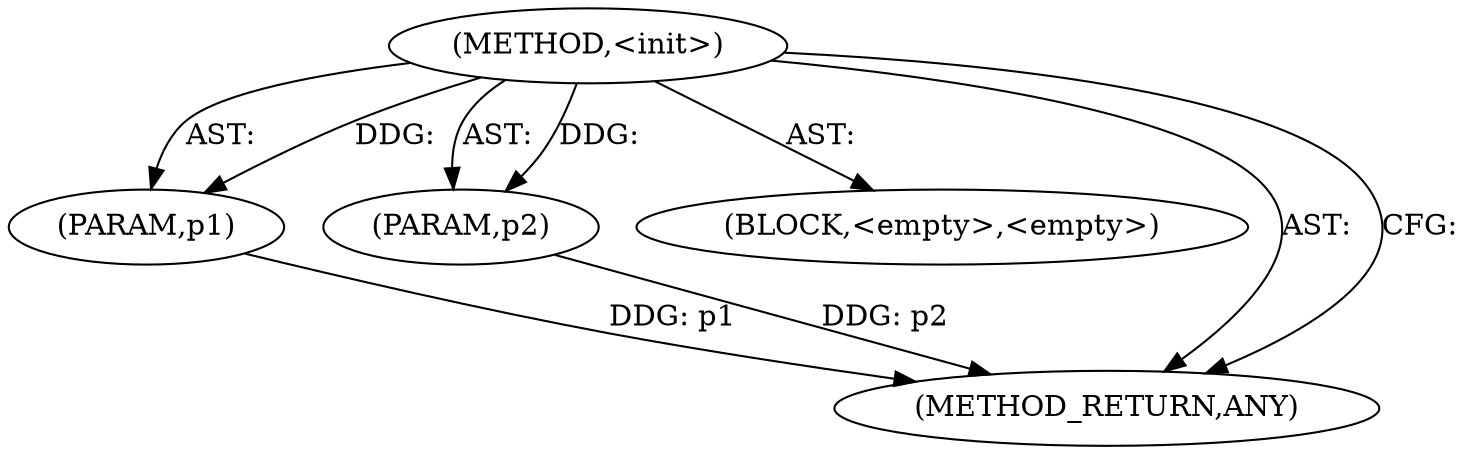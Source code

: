 digraph "&lt;init&gt;" {  
"111669149707" [label = <(METHOD,&lt;init&gt;)> ]
"115964117010" [label = <(PARAM,p1)> ]
"115964117011" [label = <(PARAM,p2)> ]
"25769803790" [label = <(BLOCK,&lt;empty&gt;,&lt;empty&gt;)> ]
"128849018891" [label = <(METHOD_RETURN,ANY)> ]
  "111669149707" -> "115964117010"  [ label = "AST: "] 
  "111669149707" -> "25769803790"  [ label = "AST: "] 
  "111669149707" -> "115964117011"  [ label = "AST: "] 
  "111669149707" -> "128849018891"  [ label = "AST: "] 
  "111669149707" -> "128849018891"  [ label = "CFG: "] 
  "115964117010" -> "128849018891"  [ label = "DDG: p1"] 
  "115964117011" -> "128849018891"  [ label = "DDG: p2"] 
  "111669149707" -> "115964117010"  [ label = "DDG: "] 
  "111669149707" -> "115964117011"  [ label = "DDG: "] 
}
